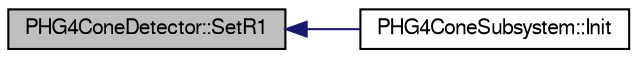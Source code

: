 digraph "PHG4ConeDetector::SetR1"
{
  bgcolor="transparent";
  edge [fontname="FreeSans",fontsize="10",labelfontname="FreeSans",labelfontsize="10"];
  node [fontname="FreeSans",fontsize="10",shape=record];
  rankdir="LR";
  Node1 [label="PHG4ConeDetector::SetR1",height=0.2,width=0.4,color="black", fillcolor="grey75", style="filled" fontcolor="black"];
  Node1 -> Node2 [dir="back",color="midnightblue",fontsize="10",style="solid",fontname="FreeSans"];
  Node2 [label="PHG4ConeSubsystem::Init",height=0.2,width=0.4,color="black",URL="$d8/d6e/classPHG4ConeSubsystem.html#ad28af91002a876e0061806c3c73e4cd1",tooltip="init "];
}
